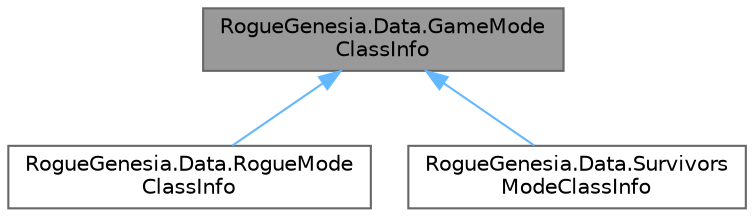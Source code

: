 digraph "RogueGenesia.Data.GameModeClassInfo"
{
 // LATEX_PDF_SIZE
  bgcolor="transparent";
  edge [fontname=Helvetica,fontsize=10,labelfontname=Helvetica,labelfontsize=10];
  node [fontname=Helvetica,fontsize=10,shape=box,height=0.2,width=0.4];
  Node1 [label="RogueGenesia.Data.GameMode\lClassInfo",height=0.2,width=0.4,color="gray40", fillcolor="grey60", style="filled", fontcolor="black",tooltip=" "];
  Node1 -> Node2 [dir="back",color="steelblue1",style="solid"];
  Node2 [label="RogueGenesia.Data.RogueMode\lClassInfo",height=0.2,width=0.4,color="gray40", fillcolor="white", style="filled",URL="$class_rogue_genesia_1_1_data_1_1_rogue_mode_class_info.html",tooltip=" "];
  Node1 -> Node3 [dir="back",color="steelblue1",style="solid"];
  Node3 [label="RogueGenesia.Data.Survivors\lModeClassInfo",height=0.2,width=0.4,color="gray40", fillcolor="white", style="filled",URL="$class_rogue_genesia_1_1_data_1_1_survivors_mode_class_info.html",tooltip=" "];
}
